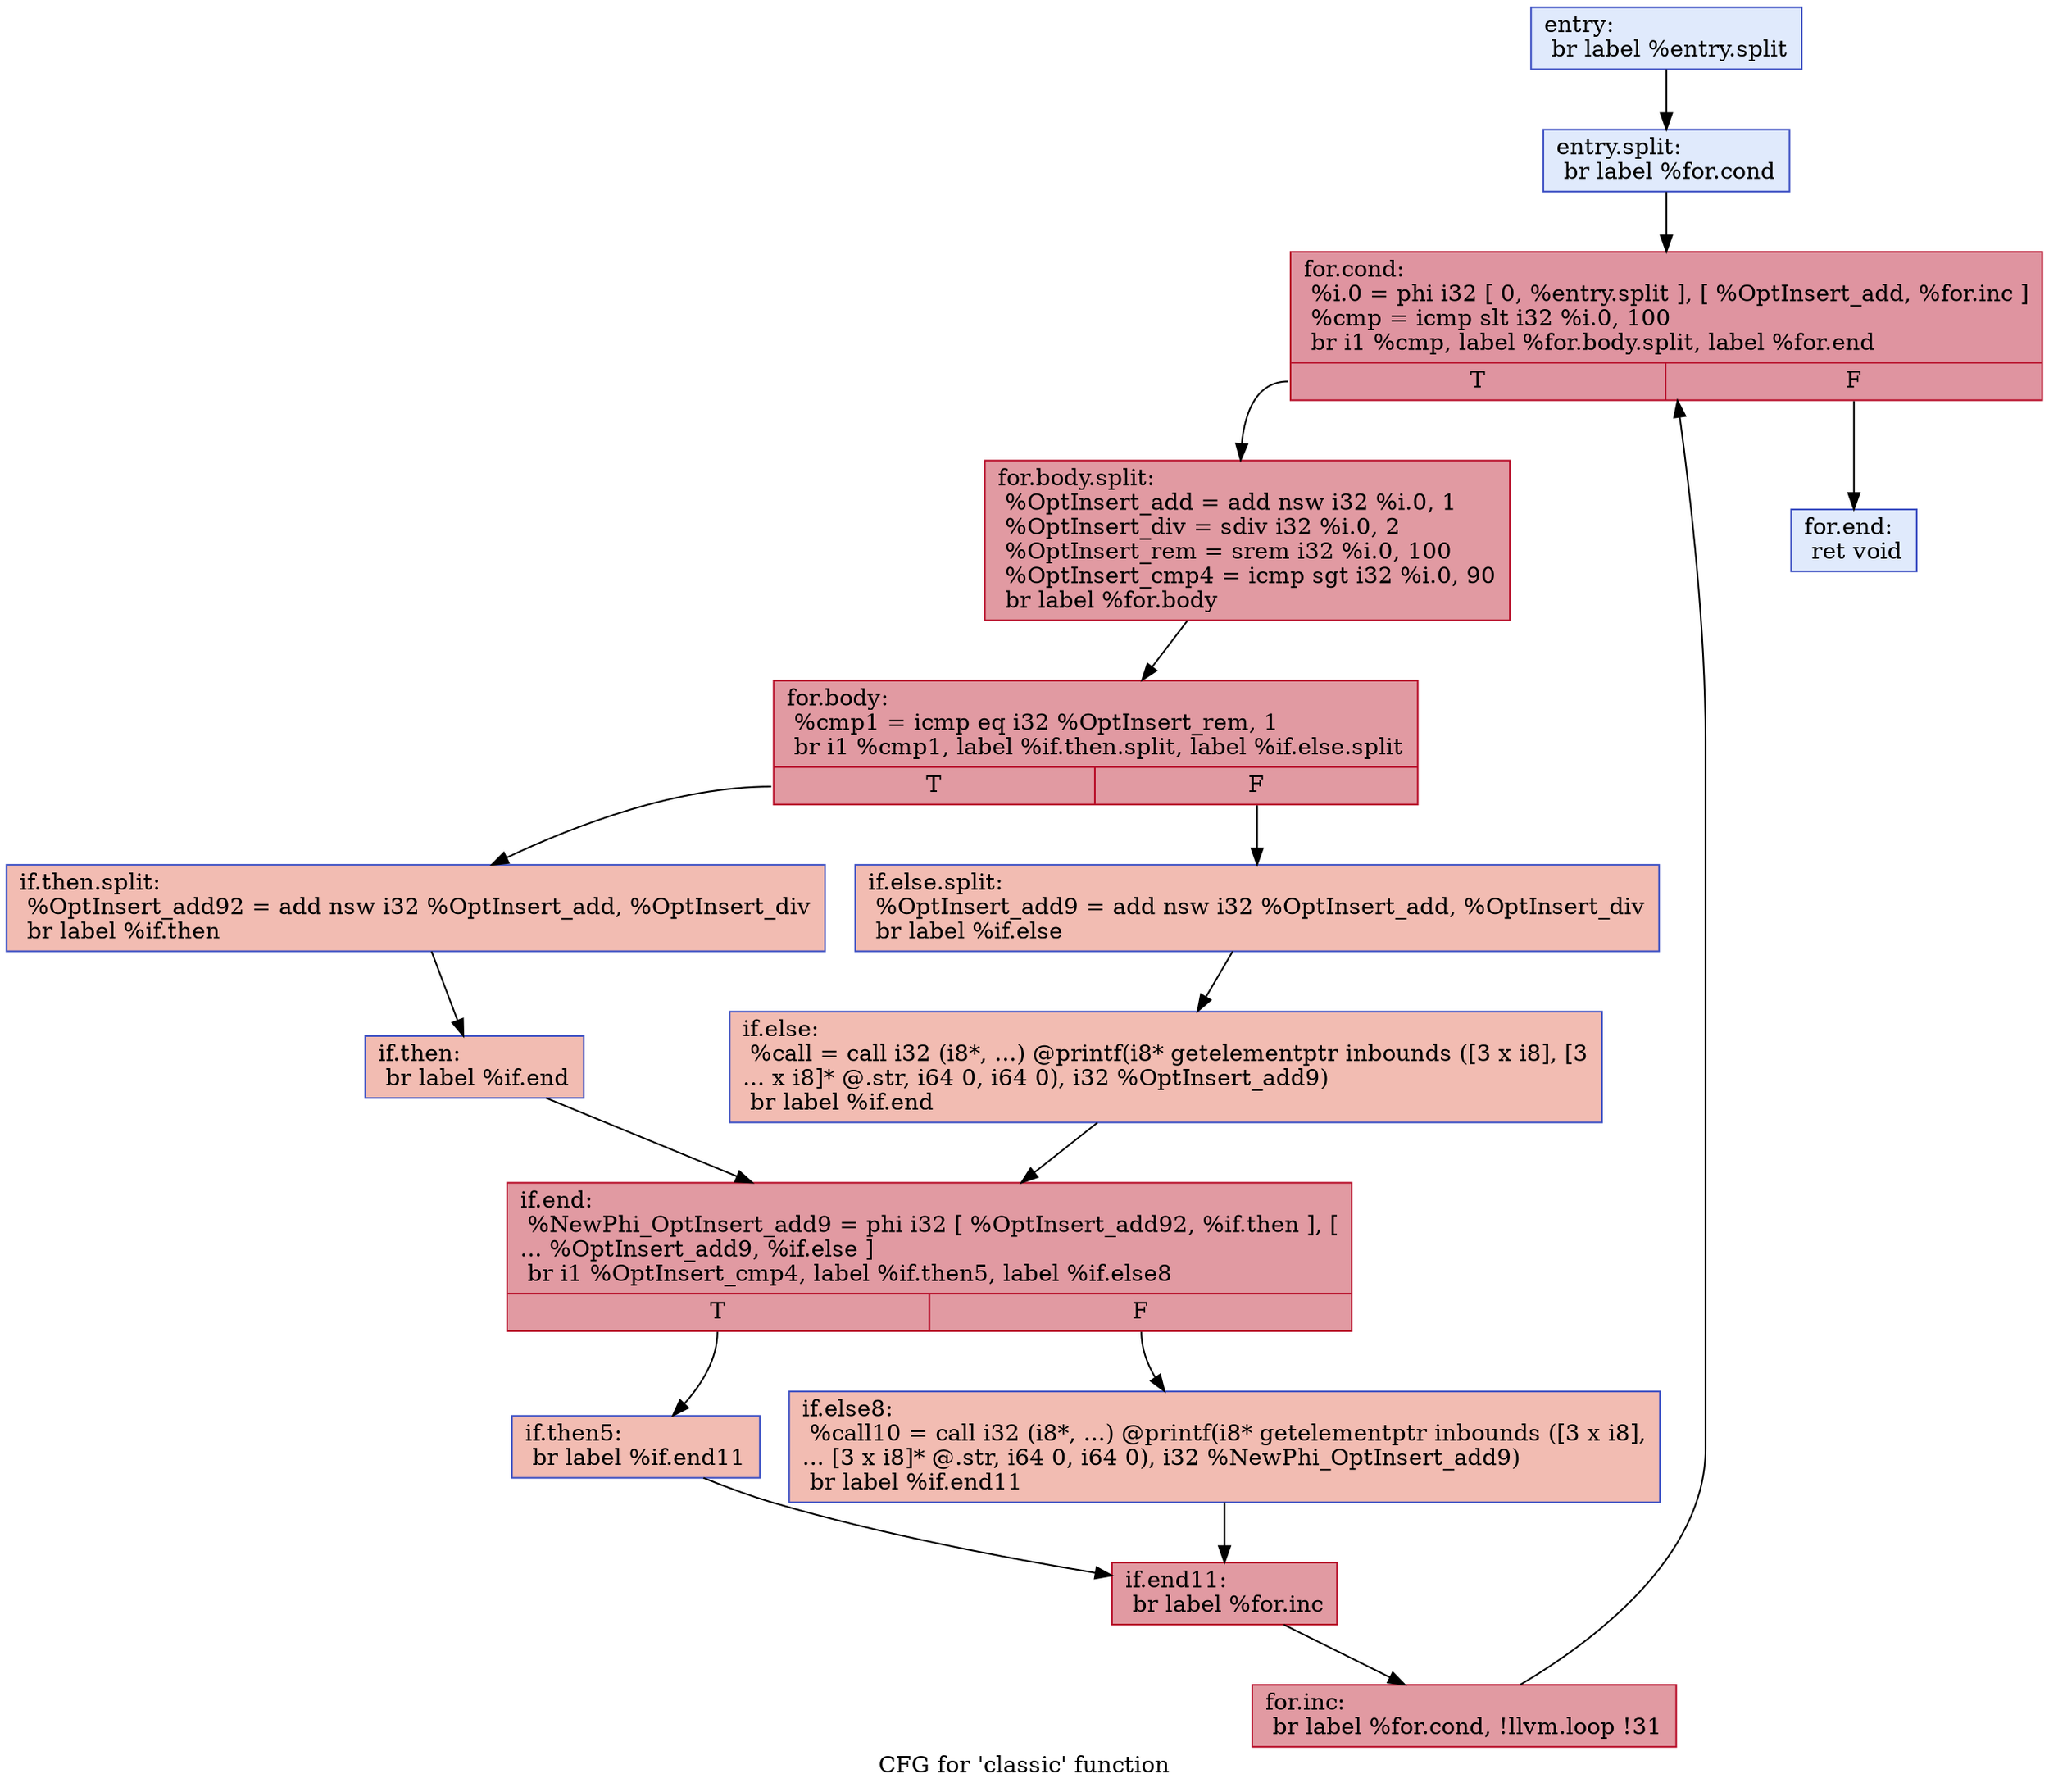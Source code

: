 digraph "CFG for 'classic' function" {
	label="CFG for 'classic' function";

	Node0x55ebc2b5c640 [shape=record,color="#3d50c3ff", style=filled, fillcolor="#b9d0f970",label="{entry:\l  br label %entry.split\l}"];
	Node0x55ebc2b5c640 -> Node0x55ebc2b6d3e0;
	Node0x55ebc2b6d3e0 [shape=record,color="#3d50c3ff", style=filled, fillcolor="#b9d0f970",label="{entry.split:                                      \l  br label %for.cond\l}"];
	Node0x55ebc2b6d3e0 -> Node0x55ebc2b6d430;
	Node0x55ebc2b6d430 [shape=record,color="#b70d28ff", style=filled, fillcolor="#b70d2870",label="{for.cond:                                         \l  %i.0 = phi i32 [ 0, %entry.split ], [ %OptInsert_add, %for.inc ]\l  %cmp = icmp slt i32 %i.0, 100\l  br i1 %cmp, label %for.body.split, label %for.end\l|{<s0>T|<s1>F}}"];
	Node0x55ebc2b6d430:s0 -> Node0x55ebc2b6d480;
	Node0x55ebc2b6d430:s1 -> Node0x55ebc2b6d7f0;
	Node0x55ebc2b6d480 [shape=record,color="#b70d28ff", style=filled, fillcolor="#bb1b2c70",label="{for.body.split:                                   \l  %OptInsert_add = add nsw i32 %i.0, 1\l  %OptInsert_div = sdiv i32 %i.0, 2\l  %OptInsert_rem = srem i32 %i.0, 100\l  %OptInsert_cmp4 = icmp sgt i32 %i.0, 90\l  br label %for.body\l}"];
	Node0x55ebc2b6d480 -> Node0x55ebc2b6d4d0;
	Node0x55ebc2b6d4d0 [shape=record,color="#b70d28ff", style=filled, fillcolor="#bb1b2c70",label="{for.body:                                         \l  %cmp1 = icmp eq i32 %OptInsert_rem, 1\l  br i1 %cmp1, label %if.then.split, label %if.else.split\l|{<s0>T|<s1>F}}"];
	Node0x55ebc2b6d4d0:s0 -> Node0x55ebc2b6d520;
	Node0x55ebc2b6d4d0:s1 -> Node0x55ebc2b6d5c0;
	Node0x55ebc2b6d520 [shape=record,color="#3d50c3ff", style=filled, fillcolor="#e1675170",label="{if.then.split:                                    \l  %OptInsert_add92 = add nsw i32 %OptInsert_add, %OptInsert_div\l  br label %if.then\l}"];
	Node0x55ebc2b6d520 -> Node0x55ebc2b6d570;
	Node0x55ebc2b6d570 [shape=record,color="#3d50c3ff", style=filled, fillcolor="#e1675170",label="{if.then:                                          \l  br label %if.end\l}"];
	Node0x55ebc2b6d570 -> Node0x55ebc2b6d660;
	Node0x55ebc2b6d5c0 [shape=record,color="#3d50c3ff", style=filled, fillcolor="#e1675170",label="{if.else.split:                                    \l  %OptInsert_add9 = add nsw i32 %OptInsert_add, %OptInsert_div\l  br label %if.else\l}"];
	Node0x55ebc2b6d5c0 -> Node0x55ebc2b6d610;
	Node0x55ebc2b6d610 [shape=record,color="#3d50c3ff", style=filled, fillcolor="#e1675170",label="{if.else:                                          \l  %call = call i32 (i8*, ...) @printf(i8* getelementptr inbounds ([3 x i8], [3\l... x i8]* @.str, i64 0, i64 0), i32 %OptInsert_add9)\l  br label %if.end\l}"];
	Node0x55ebc2b6d610 -> Node0x55ebc2b6d660;
	Node0x55ebc2b6d660 [shape=record,color="#b70d28ff", style=filled, fillcolor="#bb1b2c70",label="{if.end:                                           \l  %NewPhi_OptInsert_add9 = phi i32 [ %OptInsert_add92, %if.then ], [\l... %OptInsert_add9, %if.else ]\l  br i1 %OptInsert_cmp4, label %if.then5, label %if.else8\l|{<s0>T|<s1>F}}"];
	Node0x55ebc2b6d660:s0 -> Node0x55ebc2b6d6b0;
	Node0x55ebc2b6d660:s1 -> Node0x55ebc2b6d700;
	Node0x55ebc2b6d6b0 [shape=record,color="#3d50c3ff", style=filled, fillcolor="#e1675170",label="{if.then5:                                         \l  br label %if.end11\l}"];
	Node0x55ebc2b6d6b0 -> Node0x55ebc2b6d750;
	Node0x55ebc2b6d700 [shape=record,color="#3d50c3ff", style=filled, fillcolor="#e1675170",label="{if.else8:                                         \l  %call10 = call i32 (i8*, ...) @printf(i8* getelementptr inbounds ([3 x i8],\l... [3 x i8]* @.str, i64 0, i64 0), i32 %NewPhi_OptInsert_add9)\l  br label %if.end11\l}"];
	Node0x55ebc2b6d700 -> Node0x55ebc2b6d750;
	Node0x55ebc2b6d750 [shape=record,color="#b70d28ff", style=filled, fillcolor="#bb1b2c70",label="{if.end11:                                         \l  br label %for.inc\l}"];
	Node0x55ebc2b6d750 -> Node0x55ebc2b6d7a0;
	Node0x55ebc2b6d7a0 [shape=record,color="#b70d28ff", style=filled, fillcolor="#bb1b2c70",label="{for.inc:                                          \l  br label %for.cond, !llvm.loop !31\l}"];
	Node0x55ebc2b6d7a0 -> Node0x55ebc2b6d430;
	Node0x55ebc2b6d7f0 [shape=record,color="#3d50c3ff", style=filled, fillcolor="#b9d0f970",label="{for.end:                                          \l  ret void\l}"];
}
